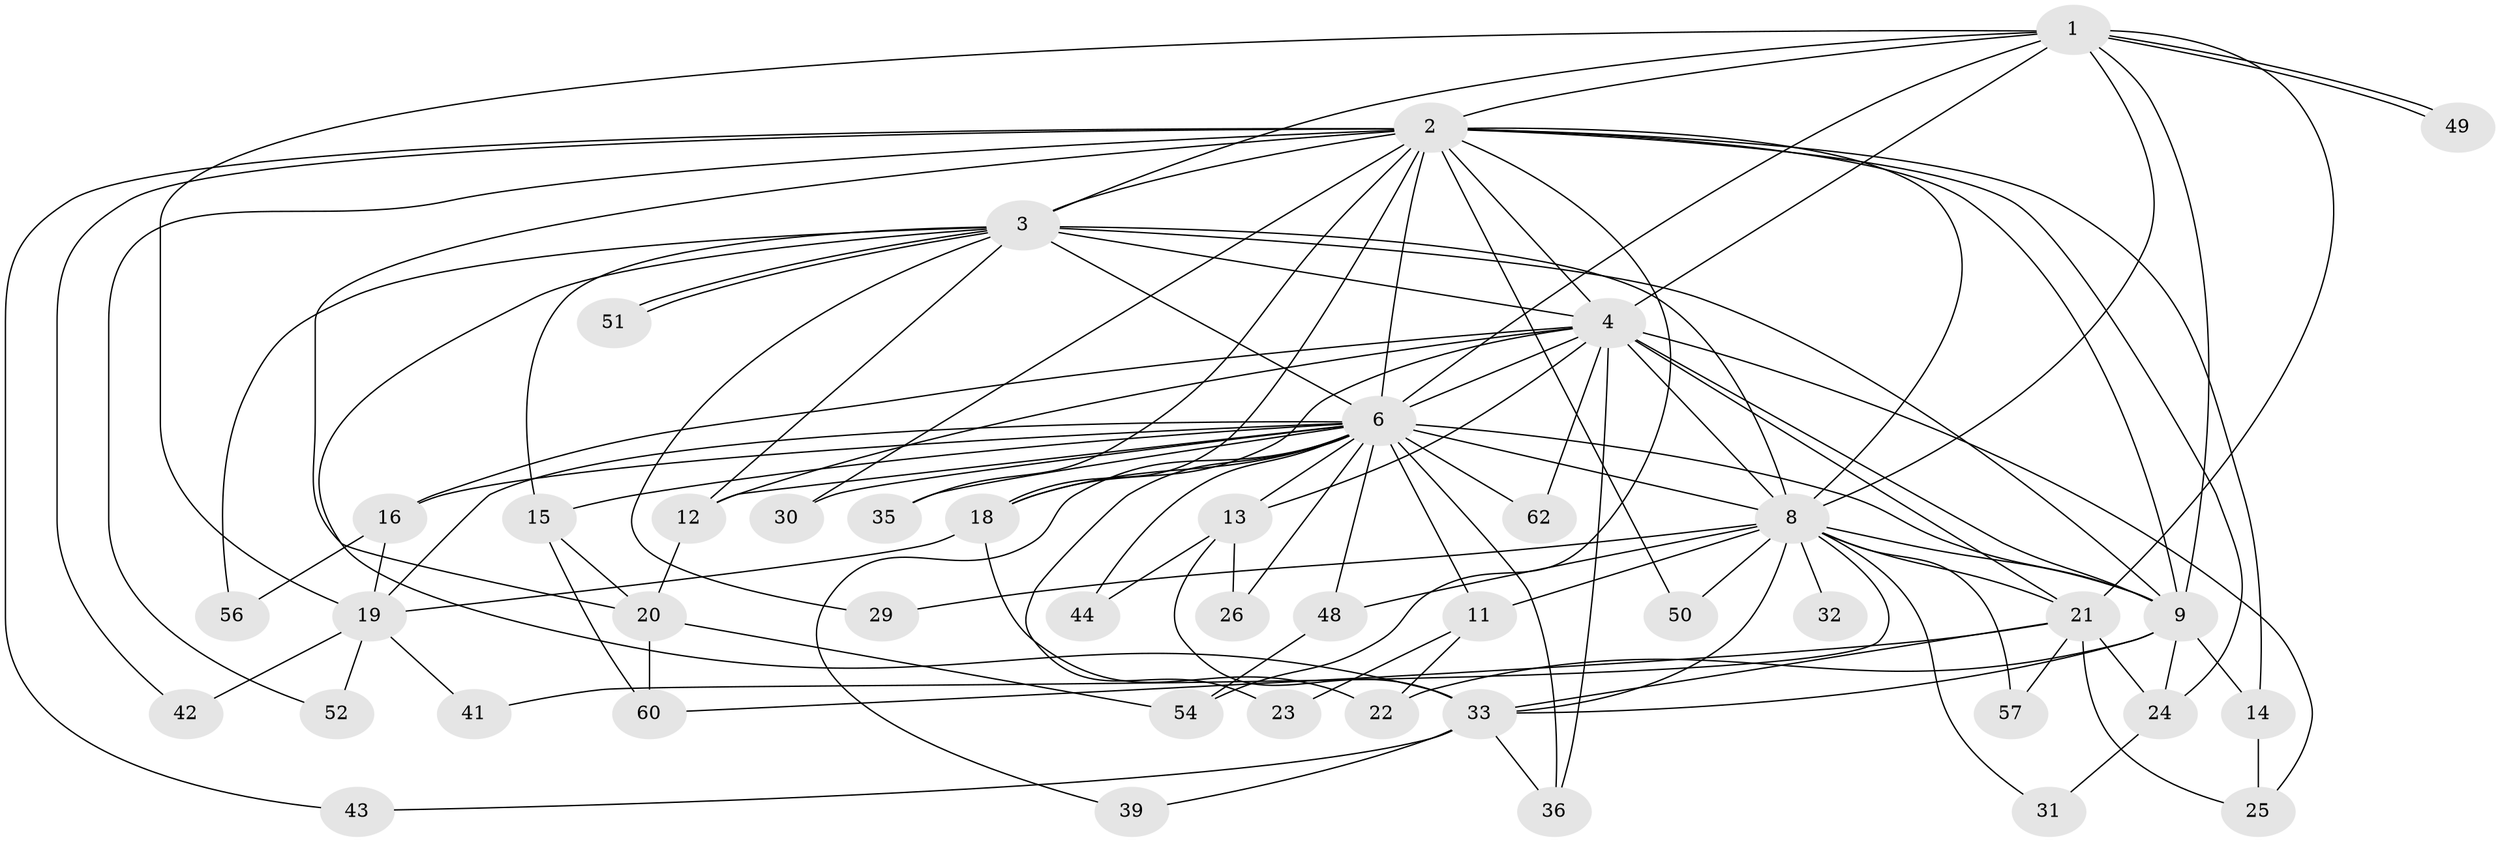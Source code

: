 // original degree distribution, {13: 0.047619047619047616, 16: 0.031746031746031744, 18: 0.031746031746031744, 14: 0.015873015873015872, 21: 0.015873015873015872, 11: 0.015873015873015872, 4: 0.09523809523809523, 5: 0.031746031746031744, 3: 0.14285714285714285, 2: 0.5238095238095238, 6: 0.015873015873015872, 8: 0.031746031746031744}
// Generated by graph-tools (version 1.1) at 2025/10/02/27/25 16:10:56]
// undirected, 44 vertices, 109 edges
graph export_dot {
graph [start="1"]
  node [color=gray90,style=filled];
  1 [super="+38"];
  2 [super="+5"];
  3 [super="+46"];
  4 [super="+17"];
  6 [super="+7"];
  8 [super="+10"];
  9 [super="+59"];
  11;
  12;
  13 [super="+34"];
  14;
  15 [super="+63"];
  16;
  18 [super="+58"];
  19 [super="+27"];
  20 [super="+40"];
  21 [super="+45"];
  22 [super="+37"];
  23;
  24 [super="+28"];
  25 [super="+53"];
  26;
  29;
  30;
  31;
  32;
  33 [super="+55"];
  35;
  36 [super="+47"];
  39;
  41;
  42;
  43;
  44;
  48 [super="+61"];
  49;
  50;
  51;
  52;
  54;
  56;
  57;
  60;
  62;
  1 -- 2 [weight=2];
  1 -- 3;
  1 -- 4;
  1 -- 6 [weight=2];
  1 -- 8 [weight=2];
  1 -- 9;
  1 -- 21;
  1 -- 49;
  1 -- 49;
  1 -- 19;
  2 -- 3 [weight=2];
  2 -- 4 [weight=2];
  2 -- 6 [weight=4];
  2 -- 8 [weight=4];
  2 -- 9 [weight=2];
  2 -- 14;
  2 -- 24;
  2 -- 30;
  2 -- 35;
  2 -- 42;
  2 -- 50;
  2 -- 52;
  2 -- 43;
  2 -- 18;
  2 -- 20;
  2 -- 54;
  3 -- 4;
  3 -- 6 [weight=2];
  3 -- 8 [weight=2];
  3 -- 9;
  3 -- 15;
  3 -- 29;
  3 -- 33;
  3 -- 51;
  3 -- 51;
  3 -- 56;
  3 -- 12;
  4 -- 6 [weight=3];
  4 -- 8 [weight=2];
  4 -- 9;
  4 -- 12;
  4 -- 13;
  4 -- 16;
  4 -- 18;
  4 -- 25;
  4 -- 36;
  4 -- 62;
  4 -- 21;
  6 -- 8 [weight=4];
  6 -- 9 [weight=2];
  6 -- 15;
  6 -- 26;
  6 -- 30;
  6 -- 36;
  6 -- 11;
  6 -- 12;
  6 -- 13;
  6 -- 16;
  6 -- 23;
  6 -- 35;
  6 -- 39;
  6 -- 44;
  6 -- 48;
  6 -- 62;
  6 -- 19;
  6 -- 18;
  8 -- 9 [weight=2];
  8 -- 31;
  8 -- 33;
  8 -- 32;
  8 -- 41;
  8 -- 11;
  8 -- 48;
  8 -- 50;
  8 -- 21;
  8 -- 57;
  8 -- 29;
  9 -- 14;
  9 -- 22;
  9 -- 24;
  9 -- 33;
  11 -- 22;
  11 -- 23;
  12 -- 20;
  13 -- 26;
  13 -- 44;
  13 -- 33;
  14 -- 25;
  15 -- 20;
  15 -- 60;
  16 -- 19;
  16 -- 56;
  18 -- 19;
  18 -- 22;
  19 -- 41;
  19 -- 52;
  19 -- 42;
  20 -- 54;
  20 -- 60;
  21 -- 24;
  21 -- 57;
  21 -- 60;
  21 -- 25;
  21 -- 33;
  24 -- 31;
  33 -- 39;
  33 -- 43;
  33 -- 36;
  48 -- 54;
}
